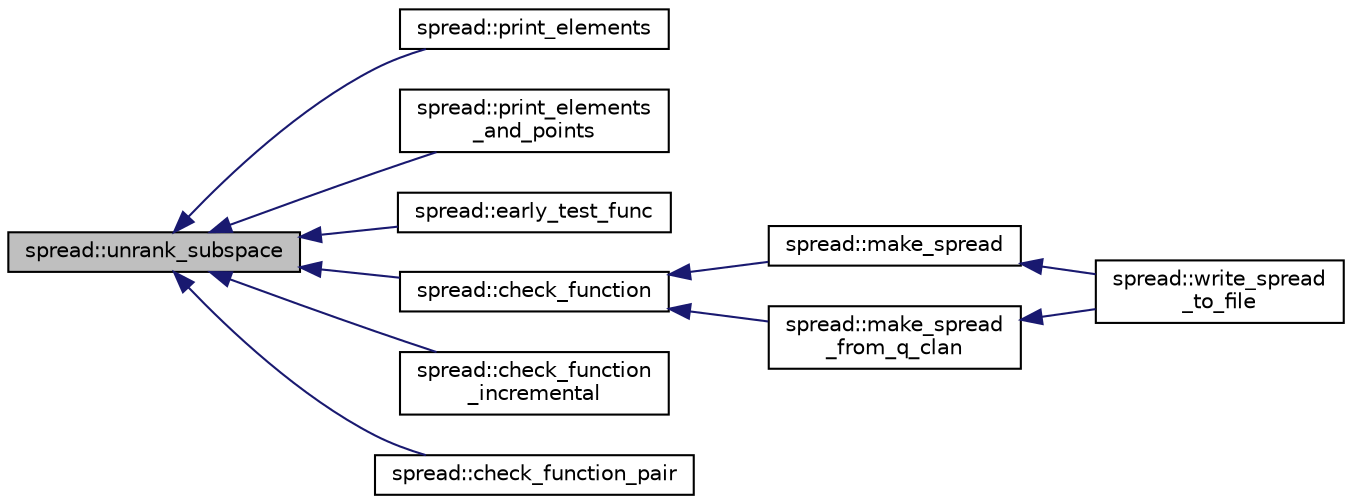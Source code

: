 digraph "spread::unrank_subspace"
{
  edge [fontname="Helvetica",fontsize="10",labelfontname="Helvetica",labelfontsize="10"];
  node [fontname="Helvetica",fontsize="10",shape=record];
  rankdir="LR";
  Node3502 [label="spread::unrank_subspace",height=0.2,width=0.4,color="black", fillcolor="grey75", style="filled", fontcolor="black"];
  Node3502 -> Node3503 [dir="back",color="midnightblue",fontsize="10",style="solid",fontname="Helvetica"];
  Node3503 [label="spread::print_elements",height=0.2,width=0.4,color="black", fillcolor="white", style="filled",URL="$da/dc1/classspread.html#a0b2d2c643acc48cfea159a6d8c170280"];
  Node3502 -> Node3504 [dir="back",color="midnightblue",fontsize="10",style="solid",fontname="Helvetica"];
  Node3504 [label="spread::print_elements\l_and_points",height=0.2,width=0.4,color="black", fillcolor="white", style="filled",URL="$da/dc1/classspread.html#a3ec36a9401c1fb7a63575c5cce5f1567"];
  Node3502 -> Node3505 [dir="back",color="midnightblue",fontsize="10",style="solid",fontname="Helvetica"];
  Node3505 [label="spread::early_test_func",height=0.2,width=0.4,color="black", fillcolor="white", style="filled",URL="$da/dc1/classspread.html#adbfcbebbb234d57e8a2d335aba4ac9e9"];
  Node3502 -> Node3506 [dir="back",color="midnightblue",fontsize="10",style="solid",fontname="Helvetica"];
  Node3506 [label="spread::check_function",height=0.2,width=0.4,color="black", fillcolor="white", style="filled",URL="$da/dc1/classspread.html#a29b18c7bc6187ef692f83ec66dbba17d"];
  Node3506 -> Node3507 [dir="back",color="midnightblue",fontsize="10",style="solid",fontname="Helvetica"];
  Node3507 [label="spread::make_spread",height=0.2,width=0.4,color="black", fillcolor="white", style="filled",URL="$da/dc1/classspread.html#a469ad25d04d840d4f5b4046a3266d3b2"];
  Node3507 -> Node3508 [dir="back",color="midnightblue",fontsize="10",style="solid",fontname="Helvetica"];
  Node3508 [label="spread::write_spread\l_to_file",height=0.2,width=0.4,color="black", fillcolor="white", style="filled",URL="$da/dc1/classspread.html#a9f95558308c8dc53f5fa50a82ddacf0b"];
  Node3506 -> Node3509 [dir="back",color="midnightblue",fontsize="10",style="solid",fontname="Helvetica"];
  Node3509 [label="spread::make_spread\l_from_q_clan",height=0.2,width=0.4,color="black", fillcolor="white", style="filled",URL="$da/dc1/classspread.html#a3dcf930f3e0d9ebdead688a37cddd967"];
  Node3509 -> Node3508 [dir="back",color="midnightblue",fontsize="10",style="solid",fontname="Helvetica"];
  Node3502 -> Node3510 [dir="back",color="midnightblue",fontsize="10",style="solid",fontname="Helvetica"];
  Node3510 [label="spread::check_function\l_incremental",height=0.2,width=0.4,color="black", fillcolor="white", style="filled",URL="$da/dc1/classspread.html#a4fc583df8f9bc80e796f0692c9ceb7e3"];
  Node3502 -> Node3511 [dir="back",color="midnightblue",fontsize="10",style="solid",fontname="Helvetica"];
  Node3511 [label="spread::check_function_pair",height=0.2,width=0.4,color="black", fillcolor="white", style="filled",URL="$da/dc1/classspread.html#af2329f7f1e5d8b56b4a425672cc95f5d"];
}
